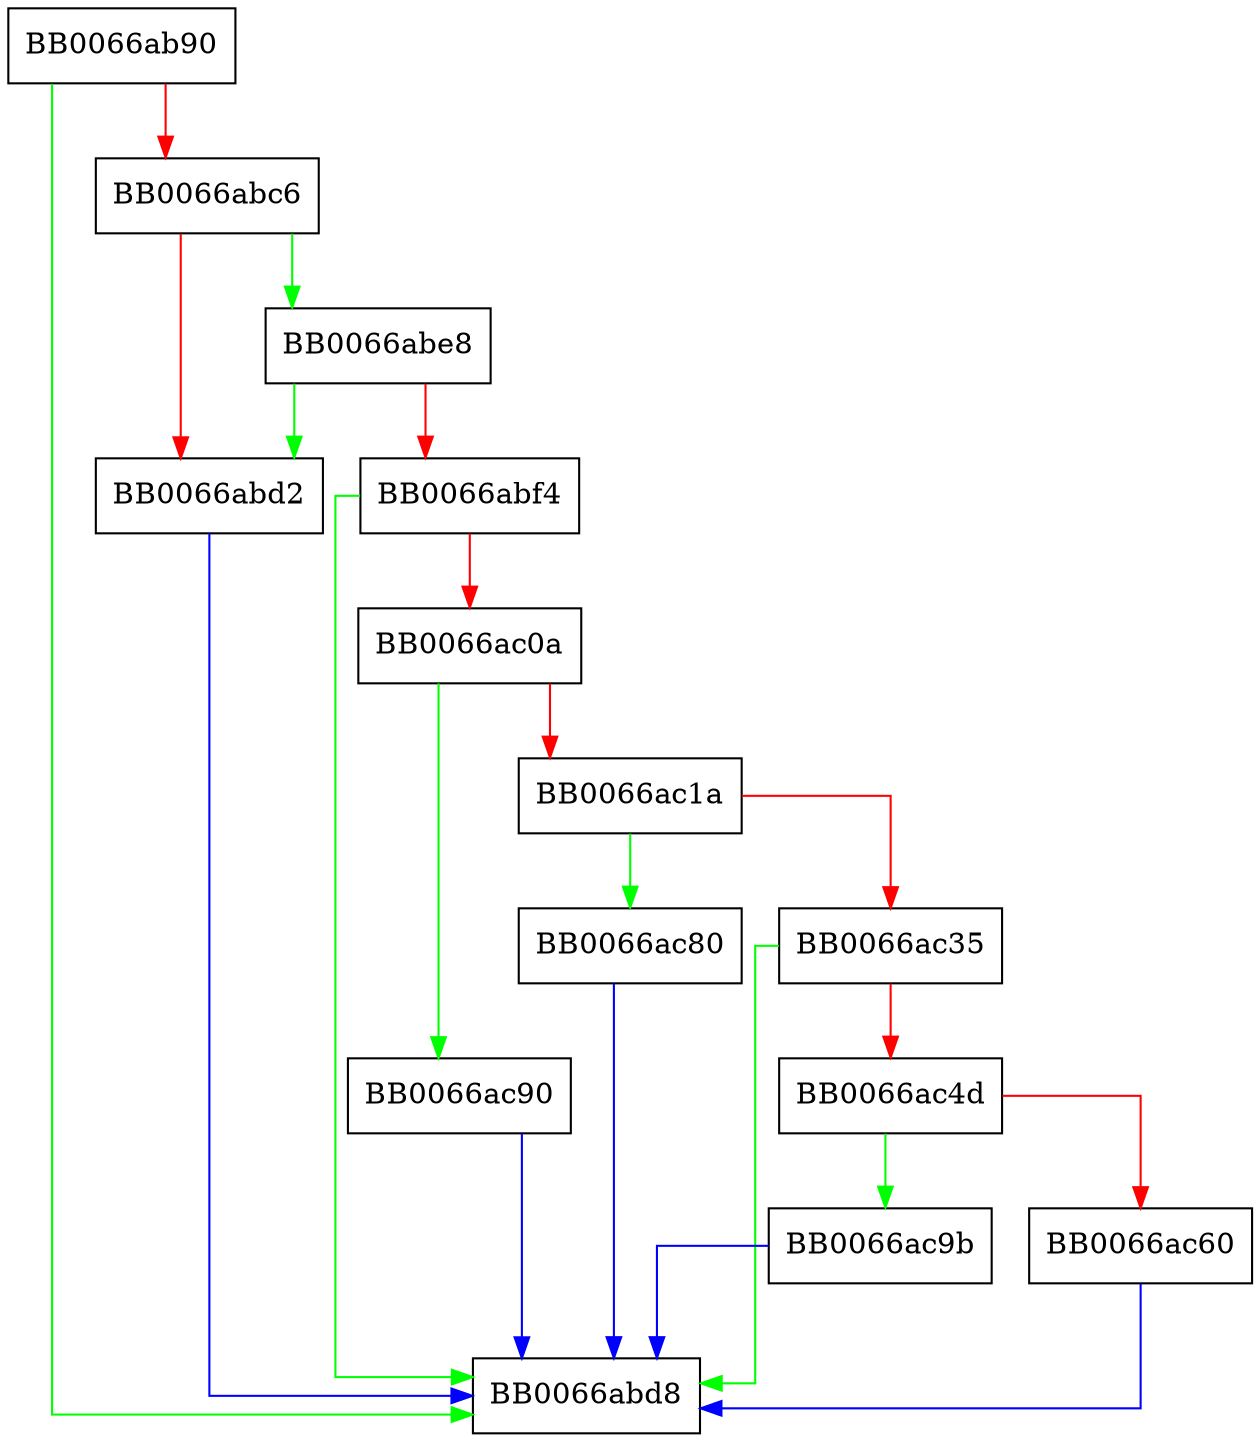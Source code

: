 digraph ossl_x509_likely_issued {
  node [shape="box"];
  graph [splines=ortho];
  BB0066ab90 -> BB0066abd8 [color="green"];
  BB0066ab90 -> BB0066abc6 [color="red"];
  BB0066abc6 -> BB0066abe8 [color="green"];
  BB0066abc6 -> BB0066abd2 [color="red"];
  BB0066abd2 -> BB0066abd8 [color="blue"];
  BB0066abe8 -> BB0066abd2 [color="green"];
  BB0066abe8 -> BB0066abf4 [color="red"];
  BB0066abf4 -> BB0066abd8 [color="green"];
  BB0066abf4 -> BB0066ac0a [color="red"];
  BB0066ac0a -> BB0066ac90 [color="green"];
  BB0066ac0a -> BB0066ac1a [color="red"];
  BB0066ac1a -> BB0066ac80 [color="green"];
  BB0066ac1a -> BB0066ac35 [color="red"];
  BB0066ac35 -> BB0066abd8 [color="green"];
  BB0066ac35 -> BB0066ac4d [color="red"];
  BB0066ac4d -> BB0066ac9b [color="green"];
  BB0066ac4d -> BB0066ac60 [color="red"];
  BB0066ac60 -> BB0066abd8 [color="blue"];
  BB0066ac80 -> BB0066abd8 [color="blue"];
  BB0066ac90 -> BB0066abd8 [color="blue"];
  BB0066ac9b -> BB0066abd8 [color="blue"];
}